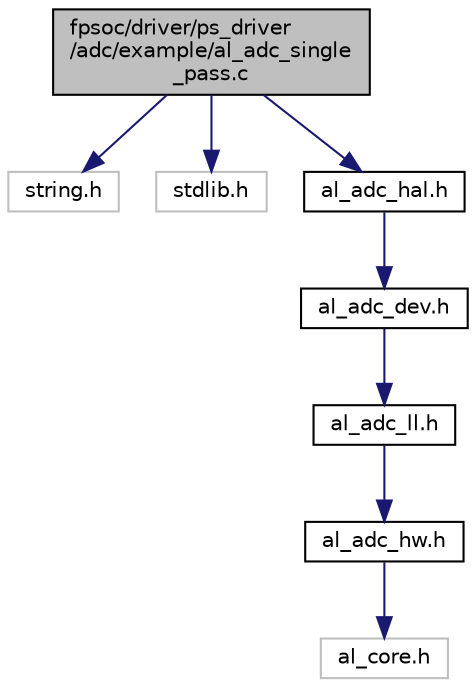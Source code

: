 digraph "fpsoc/driver/ps_driver/adc/example/al_adc_single_pass.c"
{
  edge [fontname="Helvetica",fontsize="10",labelfontname="Helvetica",labelfontsize="10"];
  node [fontname="Helvetica",fontsize="10",shape=record];
  Node0 [label="fpsoc/driver/ps_driver\l/adc/example/al_adc_single\l_pass.c",height=0.2,width=0.4,color="black", fillcolor="grey75", style="filled", fontcolor="black"];
  Node0 -> Node1 [color="midnightblue",fontsize="10",style="solid",fontname="Helvetica"];
  Node1 [label="string.h",height=0.2,width=0.4,color="grey75", fillcolor="white", style="filled"];
  Node0 -> Node2 [color="midnightblue",fontsize="10",style="solid",fontname="Helvetica"];
  Node2 [label="stdlib.h",height=0.2,width=0.4,color="grey75", fillcolor="white", style="filled"];
  Node0 -> Node3 [color="midnightblue",fontsize="10",style="solid",fontname="Helvetica"];
  Node3 [label="al_adc_hal.h",height=0.2,width=0.4,color="black", fillcolor="white", style="filled",URL="$al__adc__hal_8h.html"];
  Node3 -> Node4 [color="midnightblue",fontsize="10",style="solid",fontname="Helvetica"];
  Node4 [label="al_adc_dev.h",height=0.2,width=0.4,color="black", fillcolor="white", style="filled",URL="$al__adc__dev_8h.html"];
  Node4 -> Node5 [color="midnightblue",fontsize="10",style="solid",fontname="Helvetica"];
  Node5 [label="al_adc_ll.h",height=0.2,width=0.4,color="black", fillcolor="white", style="filled",URL="$al__adc__ll_8h.html"];
  Node5 -> Node6 [color="midnightblue",fontsize="10",style="solid",fontname="Helvetica"];
  Node6 [label="al_adc_hw.h",height=0.2,width=0.4,color="black", fillcolor="white", style="filled",URL="$al__adc__hw_8h.html"];
  Node6 -> Node7 [color="midnightblue",fontsize="10",style="solid",fontname="Helvetica"];
  Node7 [label="al_core.h",height=0.2,width=0.4,color="grey75", fillcolor="white", style="filled"];
}

